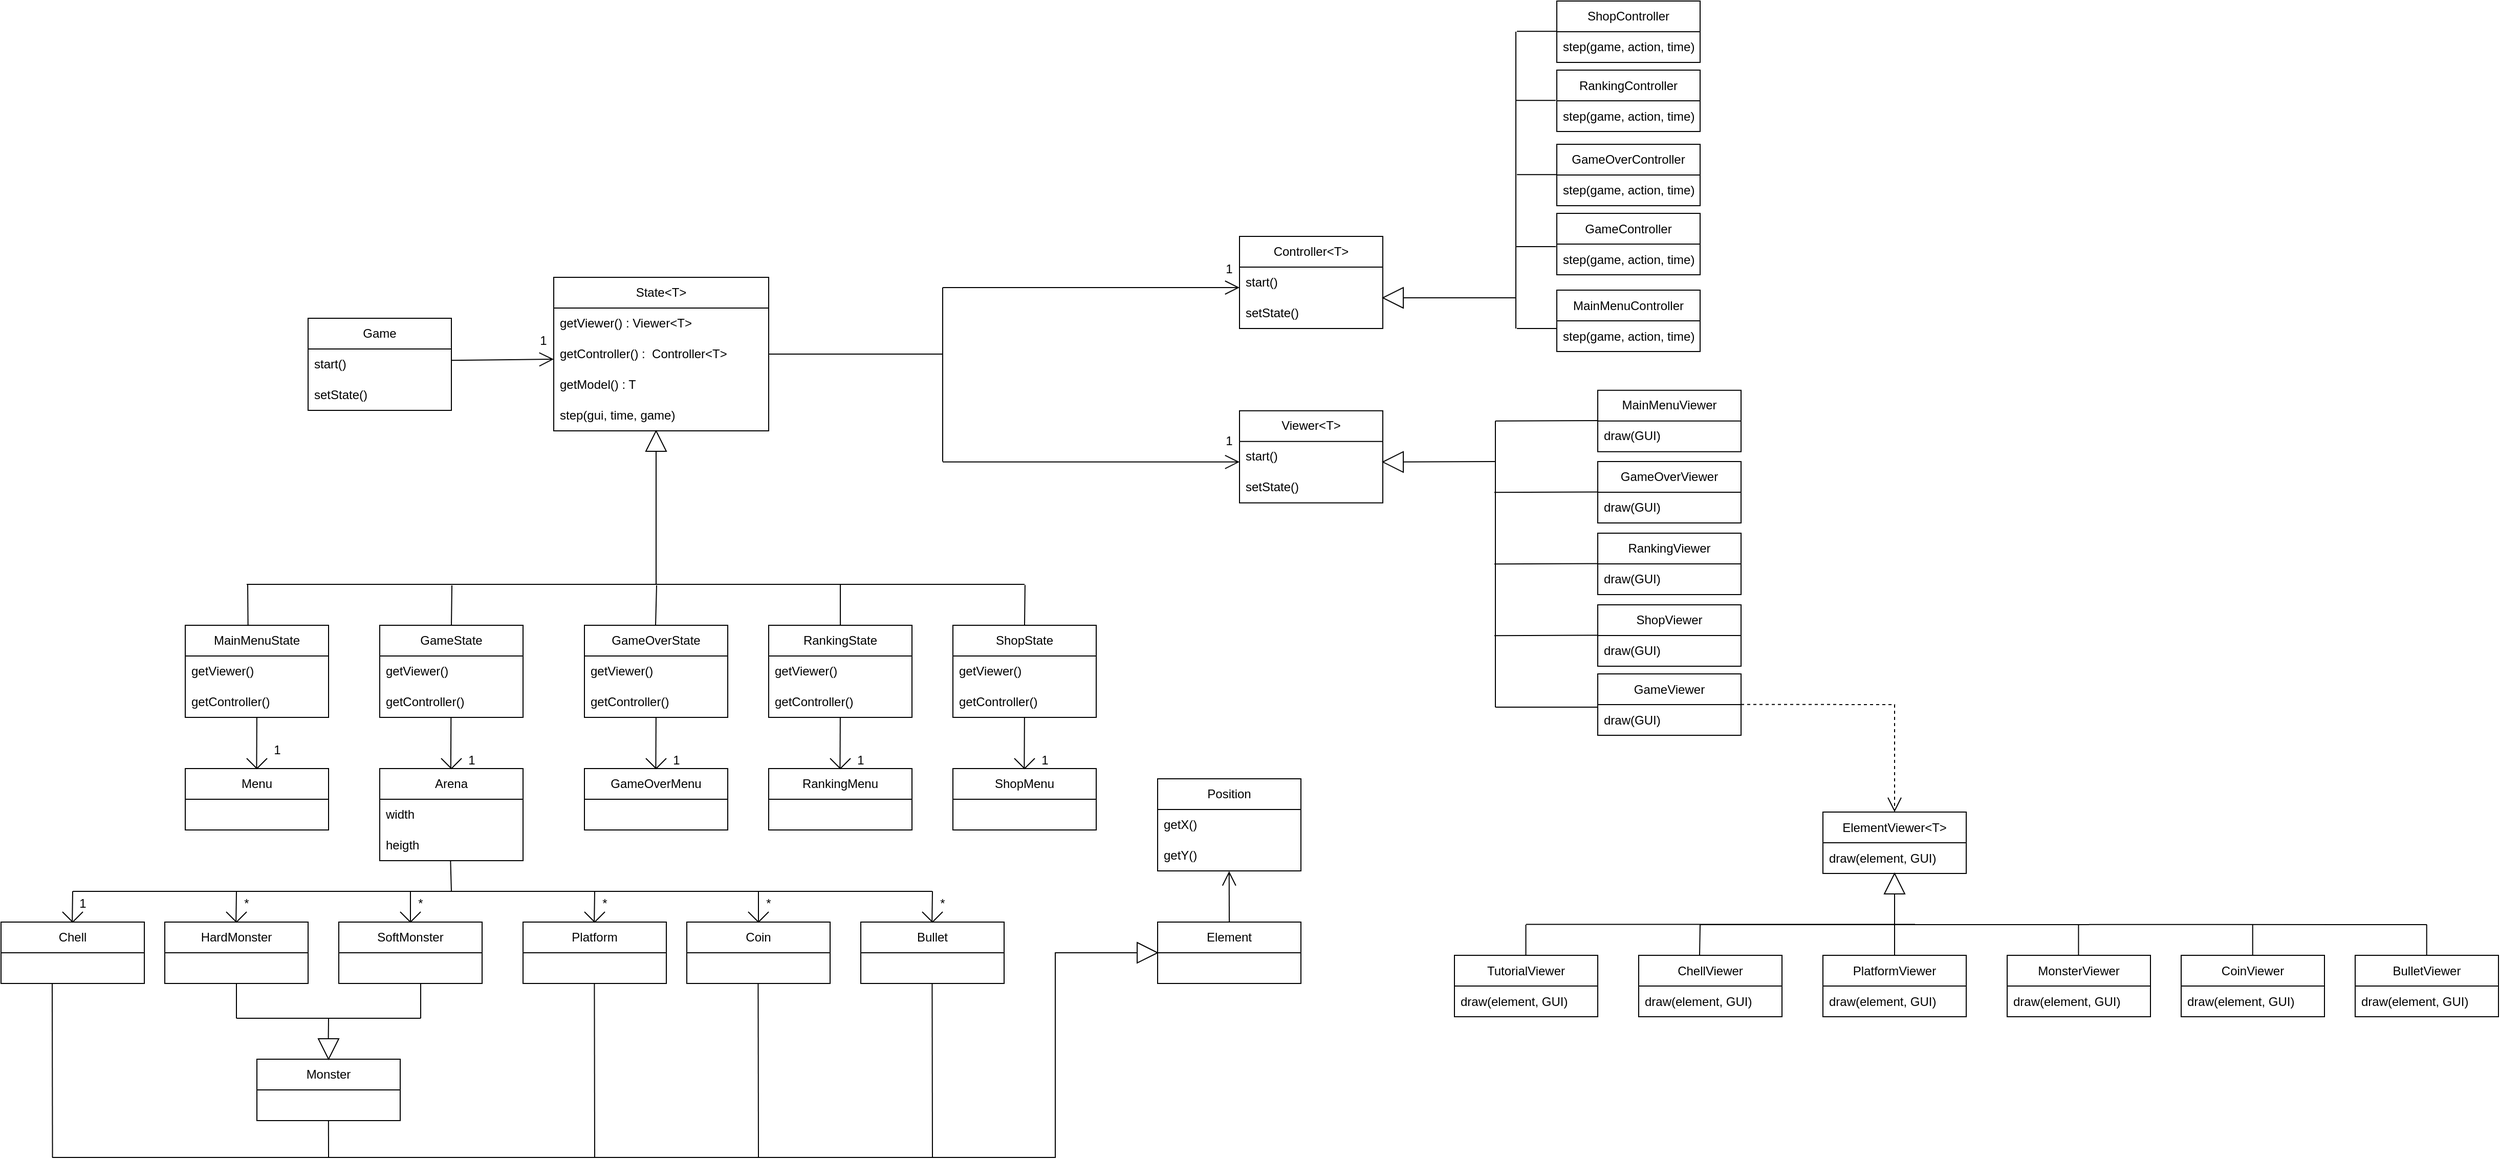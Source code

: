<mxfile version="22.1.3" type="device">
  <diagram name="Página-1" id="FHpE7I8-qNxb8RO2JIbX">
    <mxGraphModel dx="2705" dy="655" grid="1" gridSize="10" guides="1" tooltips="1" connect="1" arrows="1" fold="1" page="1" pageScale="1" pageWidth="827" pageHeight="1169" math="0" shadow="0">
      <root>
        <mxCell id="0" />
        <mxCell id="1" parent="0" />
        <mxCell id="YmxO31w6KtB1TJ78BGga-1" value="State&amp;lt;T&amp;gt;" style="swimlane;fontStyle=0;childLayout=stackLayout;horizontal=1;startSize=30;horizontalStack=0;resizeParent=1;resizeParentMax=0;resizeLast=0;collapsible=1;marginBottom=0;whiteSpace=wrap;html=1;" parent="1" vertex="1">
          <mxGeometry x="-1100" y="940" width="210" height="150" as="geometry" />
        </mxCell>
        <mxCell id="YmxO31w6KtB1TJ78BGga-2" value="getViewer() : Viewer&amp;lt;T&amp;gt;" style="text;strokeColor=none;fillColor=none;align=left;verticalAlign=middle;spacingLeft=4;spacingRight=4;overflow=hidden;points=[[0,0.5],[1,0.5]];portConstraint=eastwest;rotatable=0;whiteSpace=wrap;html=1;" parent="YmxO31w6KtB1TJ78BGga-1" vertex="1">
          <mxGeometry y="30" width="210" height="30" as="geometry" />
        </mxCell>
        <mxCell id="YmxO31w6KtB1TJ78BGga-3" value="getController() : &amp;nbsp;Controller&amp;lt;T&amp;gt;" style="text;strokeColor=none;fillColor=none;align=left;verticalAlign=middle;spacingLeft=4;spacingRight=4;overflow=hidden;points=[[0,0.5],[1,0.5]];portConstraint=eastwest;rotatable=0;whiteSpace=wrap;html=1;" parent="YmxO31w6KtB1TJ78BGga-1" vertex="1">
          <mxGeometry y="60" width="210" height="30" as="geometry" />
        </mxCell>
        <mxCell id="YmxO31w6KtB1TJ78BGga-6" value="getModel() : T" style="text;strokeColor=none;fillColor=none;align=left;verticalAlign=middle;spacingLeft=4;spacingRight=4;overflow=hidden;points=[[0,0.5],[1,0.5]];portConstraint=eastwest;rotatable=0;whiteSpace=wrap;html=1;" parent="YmxO31w6KtB1TJ78BGga-1" vertex="1">
          <mxGeometry y="90" width="210" height="30" as="geometry" />
        </mxCell>
        <mxCell id="YmxO31w6KtB1TJ78BGga-4" value="step(gui, time, game)" style="text;strokeColor=none;fillColor=none;align=left;verticalAlign=middle;spacingLeft=4;spacingRight=4;overflow=hidden;points=[[0,0.5],[1,0.5]];portConstraint=eastwest;rotatable=0;whiteSpace=wrap;html=1;" parent="YmxO31w6KtB1TJ78BGga-1" vertex="1">
          <mxGeometry y="120" width="210" height="30" as="geometry" />
        </mxCell>
        <mxCell id="YmxO31w6KtB1TJ78BGga-7" value="MainMenuState" style="swimlane;fontStyle=0;childLayout=stackLayout;horizontal=1;startSize=30;horizontalStack=0;resizeParent=1;resizeParentMax=0;resizeLast=0;collapsible=1;marginBottom=0;whiteSpace=wrap;html=1;" parent="1" vertex="1">
          <mxGeometry x="-1460" y="1280" width="140" height="90" as="geometry" />
        </mxCell>
        <mxCell id="YmxO31w6KtB1TJ78BGga-9" value="getViewer()" style="text;strokeColor=none;fillColor=none;align=left;verticalAlign=middle;spacingLeft=4;spacingRight=4;overflow=hidden;points=[[0,0.5],[1,0.5]];portConstraint=eastwest;rotatable=0;whiteSpace=wrap;html=1;" parent="YmxO31w6KtB1TJ78BGga-7" vertex="1">
          <mxGeometry y="30" width="140" height="30" as="geometry" />
        </mxCell>
        <mxCell id="YmxO31w6KtB1TJ78BGga-10" value="getController()" style="text;strokeColor=none;fillColor=none;align=left;verticalAlign=middle;spacingLeft=4;spacingRight=4;overflow=hidden;points=[[0,0.5],[1,0.5]];portConstraint=eastwest;rotatable=0;whiteSpace=wrap;html=1;" parent="YmxO31w6KtB1TJ78BGga-7" vertex="1">
          <mxGeometry y="60" width="140" height="30" as="geometry" />
        </mxCell>
        <mxCell id="YmxO31w6KtB1TJ78BGga-11" value="GameState" style="swimlane;fontStyle=0;childLayout=stackLayout;horizontal=1;startSize=30;horizontalStack=0;resizeParent=1;resizeParentMax=0;resizeLast=0;collapsible=1;marginBottom=0;whiteSpace=wrap;html=1;" parent="1" vertex="1">
          <mxGeometry x="-1270" y="1280" width="140" height="90" as="geometry" />
        </mxCell>
        <mxCell id="YmxO31w6KtB1TJ78BGga-13" value="getViewer()" style="text;strokeColor=none;fillColor=none;align=left;verticalAlign=middle;spacingLeft=4;spacingRight=4;overflow=hidden;points=[[0,0.5],[1,0.5]];portConstraint=eastwest;rotatable=0;whiteSpace=wrap;html=1;" parent="YmxO31w6KtB1TJ78BGga-11" vertex="1">
          <mxGeometry y="30" width="140" height="30" as="geometry" />
        </mxCell>
        <mxCell id="YmxO31w6KtB1TJ78BGga-14" value="getController()" style="text;strokeColor=none;fillColor=none;align=left;verticalAlign=middle;spacingLeft=4;spacingRight=4;overflow=hidden;points=[[0,0.5],[1,0.5]];portConstraint=eastwest;rotatable=0;whiteSpace=wrap;html=1;" parent="YmxO31w6KtB1TJ78BGga-11" vertex="1">
          <mxGeometry y="60" width="140" height="30" as="geometry" />
        </mxCell>
        <mxCell id="YmxO31w6KtB1TJ78BGga-15" value="GameOverState" style="swimlane;fontStyle=0;childLayout=stackLayout;horizontal=1;startSize=30;horizontalStack=0;resizeParent=1;resizeParentMax=0;resizeLast=0;collapsible=1;marginBottom=0;whiteSpace=wrap;html=1;" parent="1" vertex="1">
          <mxGeometry x="-1070" y="1280" width="140" height="90" as="geometry" />
        </mxCell>
        <mxCell id="YmxO31w6KtB1TJ78BGga-17" value="getViewer()" style="text;strokeColor=none;fillColor=none;align=left;verticalAlign=middle;spacingLeft=4;spacingRight=4;overflow=hidden;points=[[0,0.5],[1,0.5]];portConstraint=eastwest;rotatable=0;whiteSpace=wrap;html=1;" parent="YmxO31w6KtB1TJ78BGga-15" vertex="1">
          <mxGeometry y="30" width="140" height="30" as="geometry" />
        </mxCell>
        <mxCell id="YmxO31w6KtB1TJ78BGga-18" value="getController()" style="text;strokeColor=none;fillColor=none;align=left;verticalAlign=middle;spacingLeft=4;spacingRight=4;overflow=hidden;points=[[0,0.5],[1,0.5]];portConstraint=eastwest;rotatable=0;whiteSpace=wrap;html=1;" parent="YmxO31w6KtB1TJ78BGga-15" vertex="1">
          <mxGeometry y="60" width="140" height="30" as="geometry" />
        </mxCell>
        <mxCell id="YmxO31w6KtB1TJ78BGga-23" value="RankingState" style="swimlane;fontStyle=0;childLayout=stackLayout;horizontal=1;startSize=30;horizontalStack=0;resizeParent=1;resizeParentMax=0;resizeLast=0;collapsible=1;marginBottom=0;whiteSpace=wrap;html=1;" parent="1" vertex="1">
          <mxGeometry x="-890" y="1280" width="140" height="90" as="geometry" />
        </mxCell>
        <mxCell id="YmxO31w6KtB1TJ78BGga-25" value="getViewer()" style="text;strokeColor=none;fillColor=none;align=left;verticalAlign=middle;spacingLeft=4;spacingRight=4;overflow=hidden;points=[[0,0.5],[1,0.5]];portConstraint=eastwest;rotatable=0;whiteSpace=wrap;html=1;" parent="YmxO31w6KtB1TJ78BGga-23" vertex="1">
          <mxGeometry y="30" width="140" height="30" as="geometry" />
        </mxCell>
        <mxCell id="YmxO31w6KtB1TJ78BGga-26" value="getController()" style="text;strokeColor=none;fillColor=none;align=left;verticalAlign=middle;spacingLeft=4;spacingRight=4;overflow=hidden;points=[[0,0.5],[1,0.5]];portConstraint=eastwest;rotatable=0;whiteSpace=wrap;html=1;" parent="YmxO31w6KtB1TJ78BGga-23" vertex="1">
          <mxGeometry y="60" width="140" height="30" as="geometry" />
        </mxCell>
        <mxCell id="YmxO31w6KtB1TJ78BGga-27" value="ShopState" style="swimlane;fontStyle=0;childLayout=stackLayout;horizontal=1;startSize=30;horizontalStack=0;resizeParent=1;resizeParentMax=0;resizeLast=0;collapsible=1;marginBottom=0;whiteSpace=wrap;html=1;" parent="1" vertex="1">
          <mxGeometry x="-710" y="1280" width="140" height="90" as="geometry" />
        </mxCell>
        <mxCell id="YmxO31w6KtB1TJ78BGga-29" value="getViewer()" style="text;strokeColor=none;fillColor=none;align=left;verticalAlign=middle;spacingLeft=4;spacingRight=4;overflow=hidden;points=[[0,0.5],[1,0.5]];portConstraint=eastwest;rotatable=0;whiteSpace=wrap;html=1;" parent="YmxO31w6KtB1TJ78BGga-27" vertex="1">
          <mxGeometry y="30" width="140" height="30" as="geometry" />
        </mxCell>
        <mxCell id="YmxO31w6KtB1TJ78BGga-30" value="getController()" style="text;strokeColor=none;fillColor=none;align=left;verticalAlign=middle;spacingLeft=4;spacingRight=4;overflow=hidden;points=[[0,0.5],[1,0.5]];portConstraint=eastwest;rotatable=0;whiteSpace=wrap;html=1;" parent="YmxO31w6KtB1TJ78BGga-27" vertex="1">
          <mxGeometry y="60" width="140" height="30" as="geometry" />
        </mxCell>
        <mxCell id="03Hb6t26bnlQ6iROZtEd-3" value="" style="triangle;whiteSpace=wrap;html=1;rotation=-90;" parent="1" vertex="1">
          <mxGeometry x="-1010" y="1090" width="20" height="20" as="geometry" />
        </mxCell>
        <mxCell id="03Hb6t26bnlQ6iROZtEd-4" value="" style="endArrow=none;html=1;rounded=0;entryX=0;entryY=0.5;entryDx=0;entryDy=0;" parent="1" target="03Hb6t26bnlQ6iROZtEd-3" edge="1">
          <mxGeometry width="50" height="50" relative="1" as="geometry">
            <mxPoint x="-1000" y="1240" as="sourcePoint" />
            <mxPoint x="-1000" y="1200" as="targetPoint" />
          </mxGeometry>
        </mxCell>
        <mxCell id="03Hb6t26bnlQ6iROZtEd-5" value="" style="endArrow=none;html=1;rounded=0;" parent="1" edge="1">
          <mxGeometry width="50" height="50" relative="1" as="geometry">
            <mxPoint x="-1400" y="1240" as="sourcePoint" />
            <mxPoint x="-640" y="1240" as="targetPoint" />
          </mxGeometry>
        </mxCell>
        <mxCell id="03Hb6t26bnlQ6iROZtEd-6" value="" style="endArrow=none;html=1;rounded=0;exitX=0.5;exitY=-0.005;exitDx=0;exitDy=0;exitPerimeter=0;" parent="1" source="YmxO31w6KtB1TJ78BGga-27" edge="1">
          <mxGeometry width="50" height="50" relative="1" as="geometry">
            <mxPoint x="-640.45" y="1280.0" as="sourcePoint" />
            <mxPoint x="-639.55" y="1240.63" as="targetPoint" />
          </mxGeometry>
        </mxCell>
        <mxCell id="03Hb6t26bnlQ6iROZtEd-7" value="" style="endArrow=none;html=1;rounded=0;exitX=0.5;exitY=0;exitDx=0;exitDy=0;" parent="1" source="YmxO31w6KtB1TJ78BGga-23" edge="1">
          <mxGeometry width="50" height="50" relative="1" as="geometry">
            <mxPoint x="-830" y="1280" as="sourcePoint" />
            <mxPoint x="-820" y="1240" as="targetPoint" />
            <Array as="points" />
          </mxGeometry>
        </mxCell>
        <mxCell id="03Hb6t26bnlQ6iROZtEd-8" value="" style="endArrow=none;html=1;rounded=0;exitX=0.565;exitY=-0.007;exitDx=0;exitDy=0;exitPerimeter=0;" parent="1" edge="1">
          <mxGeometry width="50" height="50" relative="1" as="geometry">
            <mxPoint x="-1000.5" y="1280" as="sourcePoint" />
            <mxPoint x="-999.5" y="1241" as="targetPoint" />
          </mxGeometry>
        </mxCell>
        <mxCell id="03Hb6t26bnlQ6iROZtEd-9" value="" style="endArrow=none;html=1;rounded=0;" parent="1" edge="1">
          <mxGeometry width="50" height="50" relative="1" as="geometry">
            <mxPoint x="-1200" y="1280" as="sourcePoint" />
            <mxPoint x="-1199.5" y="1241" as="targetPoint" />
          </mxGeometry>
        </mxCell>
        <mxCell id="03Hb6t26bnlQ6iROZtEd-10" value="" style="endArrow=none;html=1;rounded=0;exitX=0.438;exitY=0.007;exitDx=0;exitDy=0;exitPerimeter=0;" parent="1" source="YmxO31w6KtB1TJ78BGga-7" edge="1">
          <mxGeometry width="50" height="50" relative="1" as="geometry">
            <mxPoint x="-1400" y="1270" as="sourcePoint" />
            <mxPoint x="-1399" y="1240" as="targetPoint" />
          </mxGeometry>
        </mxCell>
        <mxCell id="03Hb6t26bnlQ6iROZtEd-11" value="Viewer&amp;lt;T&amp;gt;" style="swimlane;fontStyle=0;childLayout=stackLayout;horizontal=1;startSize=30;horizontalStack=0;resizeParent=1;resizeParentMax=0;resizeLast=0;collapsible=1;marginBottom=0;whiteSpace=wrap;html=1;" parent="1" vertex="1">
          <mxGeometry x="-430" y="1070.39" width="140" height="90" as="geometry" />
        </mxCell>
        <mxCell id="03Hb6t26bnlQ6iROZtEd-12" value="start()" style="text;strokeColor=none;fillColor=none;align=left;verticalAlign=middle;spacingLeft=4;spacingRight=4;overflow=hidden;points=[[0,0.5],[1,0.5]];portConstraint=eastwest;rotatable=0;whiteSpace=wrap;html=1;" parent="03Hb6t26bnlQ6iROZtEd-11" vertex="1">
          <mxGeometry y="30" width="140" height="30" as="geometry" />
        </mxCell>
        <mxCell id="03Hb6t26bnlQ6iROZtEd-13" value="setState()" style="text;strokeColor=none;fillColor=none;align=left;verticalAlign=middle;spacingLeft=4;spacingRight=4;overflow=hidden;points=[[0,0.5],[1,0.5]];portConstraint=eastwest;rotatable=0;whiteSpace=wrap;html=1;" parent="03Hb6t26bnlQ6iROZtEd-11" vertex="1">
          <mxGeometry y="60" width="140" height="30" as="geometry" />
        </mxCell>
        <mxCell id="03Hb6t26bnlQ6iROZtEd-15" value="" style="endArrow=open;endFill=1;endSize=12;html=1;rounded=0;exitX=0.998;exitY=0.372;exitDx=0;exitDy=0;exitPerimeter=0;" parent="1" source="03Hb6t26bnlQ6iROZtEd-23" edge="1">
          <mxGeometry width="160" relative="1" as="geometry">
            <mxPoint x="-1220" y="1020" as="sourcePoint" />
            <mxPoint x="-1100" y="1020" as="targetPoint" />
          </mxGeometry>
        </mxCell>
        <mxCell id="03Hb6t26bnlQ6iROZtEd-19" value="Controller&amp;lt;T&amp;gt;" style="swimlane;fontStyle=0;childLayout=stackLayout;horizontal=1;startSize=30;horizontalStack=0;resizeParent=1;resizeParentMax=0;resizeLast=0;collapsible=1;marginBottom=0;whiteSpace=wrap;html=1;" parent="1" vertex="1">
          <mxGeometry x="-430" y="900" width="140" height="90" as="geometry" />
        </mxCell>
        <mxCell id="03Hb6t26bnlQ6iROZtEd-20" value="start()" style="text;strokeColor=none;fillColor=none;align=left;verticalAlign=middle;spacingLeft=4;spacingRight=4;overflow=hidden;points=[[0,0.5],[1,0.5]];portConstraint=eastwest;rotatable=0;whiteSpace=wrap;html=1;" parent="03Hb6t26bnlQ6iROZtEd-19" vertex="1">
          <mxGeometry y="30" width="140" height="30" as="geometry" />
        </mxCell>
        <mxCell id="03Hb6t26bnlQ6iROZtEd-21" value="setState()" style="text;strokeColor=none;fillColor=none;align=left;verticalAlign=middle;spacingLeft=4;spacingRight=4;overflow=hidden;points=[[0,0.5],[1,0.5]];portConstraint=eastwest;rotatable=0;whiteSpace=wrap;html=1;" parent="03Hb6t26bnlQ6iROZtEd-19" vertex="1">
          <mxGeometry y="60" width="140" height="30" as="geometry" />
        </mxCell>
        <mxCell id="03Hb6t26bnlQ6iROZtEd-22" value="Game" style="swimlane;fontStyle=0;childLayout=stackLayout;horizontal=1;startSize=30;horizontalStack=0;resizeParent=1;resizeParentMax=0;resizeLast=0;collapsible=1;marginBottom=0;whiteSpace=wrap;html=1;" parent="1" vertex="1">
          <mxGeometry x="-1340" y="980" width="140" height="90" as="geometry" />
        </mxCell>
        <mxCell id="03Hb6t26bnlQ6iROZtEd-23" value="start()" style="text;strokeColor=none;fillColor=none;align=left;verticalAlign=middle;spacingLeft=4;spacingRight=4;overflow=hidden;points=[[0,0.5],[1,0.5]];portConstraint=eastwest;rotatable=0;whiteSpace=wrap;html=1;" parent="03Hb6t26bnlQ6iROZtEd-22" vertex="1">
          <mxGeometry y="30" width="140" height="30" as="geometry" />
        </mxCell>
        <mxCell id="03Hb6t26bnlQ6iROZtEd-24" value="setState()" style="text;strokeColor=none;fillColor=none;align=left;verticalAlign=middle;spacingLeft=4;spacingRight=4;overflow=hidden;points=[[0,0.5],[1,0.5]];portConstraint=eastwest;rotatable=0;whiteSpace=wrap;html=1;" parent="03Hb6t26bnlQ6iROZtEd-22" vertex="1">
          <mxGeometry y="60" width="140" height="30" as="geometry" />
        </mxCell>
        <mxCell id="03Hb6t26bnlQ6iROZtEd-25" value="" style="endArrow=open;endFill=1;endSize=12;html=1;rounded=0;" parent="1" edge="1">
          <mxGeometry width="160" relative="1" as="geometry">
            <mxPoint x="-720" y="950" as="sourcePoint" />
            <mxPoint x="-430" y="950" as="targetPoint" />
          </mxGeometry>
        </mxCell>
        <mxCell id="03Hb6t26bnlQ6iROZtEd-26" value="" style="endArrow=open;endFill=1;endSize=12;html=1;rounded=0;" parent="1" edge="1">
          <mxGeometry width="160" relative="1" as="geometry">
            <mxPoint x="-720" y="1120.39" as="sourcePoint" />
            <mxPoint x="-430" y="1120.39" as="targetPoint" />
          </mxGeometry>
        </mxCell>
        <mxCell id="03Hb6t26bnlQ6iROZtEd-27" value="" style="endArrow=none;html=1;rounded=0;entryX=0;entryY=0.5;entryDx=0;entryDy=0;" parent="1" edge="1">
          <mxGeometry width="50" height="50" relative="1" as="geometry">
            <mxPoint x="-720" y="1120" as="sourcePoint" />
            <mxPoint x="-720" y="950" as="targetPoint" />
          </mxGeometry>
        </mxCell>
        <mxCell id="03Hb6t26bnlQ6iROZtEd-28" value="" style="endArrow=none;html=1;rounded=0;exitX=1;exitY=0.5;exitDx=0;exitDy=0;" parent="1" source="YmxO31w6KtB1TJ78BGga-3" edge="1">
          <mxGeometry width="50" height="50" relative="1" as="geometry">
            <mxPoint x="-1390" y="1250" as="sourcePoint" />
            <mxPoint x="-720" y="1015" as="targetPoint" />
          </mxGeometry>
        </mxCell>
        <mxCell id="03Hb6t26bnlQ6iROZtEd-29" value="Arena" style="swimlane;fontStyle=0;childLayout=stackLayout;horizontal=1;startSize=30;horizontalStack=0;resizeParent=1;resizeParentMax=0;resizeLast=0;collapsible=1;marginBottom=0;whiteSpace=wrap;html=1;" parent="1" vertex="1">
          <mxGeometry x="-1270" y="1420" width="140" height="90" as="geometry" />
        </mxCell>
        <mxCell id="03Hb6t26bnlQ6iROZtEd-109" value="width" style="text;strokeColor=none;fillColor=none;align=left;verticalAlign=middle;spacingLeft=4;spacingRight=4;overflow=hidden;points=[[0,0.5],[1,0.5]];portConstraint=eastwest;rotatable=0;whiteSpace=wrap;html=1;" parent="03Hb6t26bnlQ6iROZtEd-29" vertex="1">
          <mxGeometry y="30" width="140" height="30" as="geometry" />
        </mxCell>
        <mxCell id="03Hb6t26bnlQ6iROZtEd-110" value="heigth" style="text;strokeColor=none;fillColor=none;align=left;verticalAlign=middle;spacingLeft=4;spacingRight=4;overflow=hidden;points=[[0,0.5],[1,0.5]];portConstraint=eastwest;rotatable=0;whiteSpace=wrap;html=1;" parent="03Hb6t26bnlQ6iROZtEd-29" vertex="1">
          <mxGeometry y="60" width="140" height="30" as="geometry" />
        </mxCell>
        <mxCell id="03Hb6t26bnlQ6iROZtEd-32" value="MainMenuController" style="swimlane;fontStyle=0;childLayout=stackLayout;horizontal=1;startSize=30;horizontalStack=0;resizeParent=1;resizeParentMax=0;resizeLast=0;collapsible=1;marginBottom=0;whiteSpace=wrap;html=1;" parent="1" vertex="1">
          <mxGeometry x="-120" y="952.5" width="140" height="60" as="geometry" />
        </mxCell>
        <mxCell id="03Hb6t26bnlQ6iROZtEd-53" value="step(game, action, time)" style="text;strokeColor=none;fillColor=none;align=left;verticalAlign=middle;spacingLeft=4;spacingRight=4;overflow=hidden;points=[[0,0.5],[1,0.5]];portConstraint=eastwest;rotatable=0;whiteSpace=wrap;html=1;" parent="03Hb6t26bnlQ6iROZtEd-32" vertex="1">
          <mxGeometry y="30" width="140" height="30" as="geometry" />
        </mxCell>
        <mxCell id="03Hb6t26bnlQ6iROZtEd-35" value="ElementViewer&amp;lt;T&amp;gt;" style="swimlane;fontStyle=0;childLayout=stackLayout;horizontal=1;startSize=30;horizontalStack=0;resizeParent=1;resizeParentMax=0;resizeLast=0;collapsible=1;marginBottom=0;whiteSpace=wrap;html=1;" parent="1" vertex="1">
          <mxGeometry x="140" y="1462.5" width="140" height="60" as="geometry" />
        </mxCell>
        <mxCell id="03Hb6t26bnlQ6iROZtEd-36" value="draw(element, GUI)" style="text;strokeColor=none;fillColor=none;align=left;verticalAlign=middle;spacingLeft=4;spacingRight=4;overflow=hidden;points=[[0,0.5],[1,0.5]];portConstraint=eastwest;rotatable=0;whiteSpace=wrap;html=1;" parent="03Hb6t26bnlQ6iROZtEd-35" vertex="1">
          <mxGeometry y="30" width="140" height="30" as="geometry" />
        </mxCell>
        <mxCell id="03Hb6t26bnlQ6iROZtEd-38" value="MainMenuViewer" style="swimlane;fontStyle=0;childLayout=stackLayout;horizontal=1;startSize=30;horizontalStack=0;resizeParent=1;resizeParentMax=0;resizeLast=0;collapsible=1;marginBottom=0;whiteSpace=wrap;html=1;" parent="1" vertex="1">
          <mxGeometry x="-80" y="1050.39" width="140" height="60" as="geometry" />
        </mxCell>
        <mxCell id="03Hb6t26bnlQ6iROZtEd-54" value="draw(GUI)" style="text;strokeColor=none;fillColor=none;align=left;verticalAlign=middle;spacingLeft=4;spacingRight=4;overflow=hidden;points=[[0,0.5],[1,0.5]];portConstraint=eastwest;rotatable=0;whiteSpace=wrap;html=1;" parent="03Hb6t26bnlQ6iROZtEd-38" vertex="1">
          <mxGeometry y="30" width="140" height="30" as="geometry" />
        </mxCell>
        <mxCell id="03Hb6t26bnlQ6iROZtEd-41" value="GameViewer" style="swimlane;fontStyle=0;childLayout=stackLayout;horizontal=1;startSize=30;horizontalStack=0;resizeParent=1;resizeParentMax=0;resizeLast=0;collapsible=1;marginBottom=0;whiteSpace=wrap;html=1;" parent="1" vertex="1">
          <mxGeometry x="-80" y="1327.5" width="140" height="60" as="geometry" />
        </mxCell>
        <mxCell id="03Hb6t26bnlQ6iROZtEd-42" value="draw(GUI)" style="text;strokeColor=none;fillColor=none;align=left;verticalAlign=middle;spacingLeft=4;spacingRight=4;overflow=hidden;points=[[0,0.5],[1,0.5]];portConstraint=eastwest;rotatable=0;whiteSpace=wrap;html=1;" parent="03Hb6t26bnlQ6iROZtEd-41" vertex="1">
          <mxGeometry y="30" width="140" height="30" as="geometry" />
        </mxCell>
        <mxCell id="03Hb6t26bnlQ6iROZtEd-44" value="GameController" style="swimlane;fontStyle=0;childLayout=stackLayout;horizontal=1;startSize=30;horizontalStack=0;resizeParent=1;resizeParentMax=0;resizeLast=0;collapsible=1;marginBottom=0;whiteSpace=wrap;html=1;" parent="1" vertex="1">
          <mxGeometry x="-120" y="877.5" width="140" height="60" as="geometry" />
        </mxCell>
        <mxCell id="03Hb6t26bnlQ6iROZtEd-45" value="step(game, action, time)" style="text;strokeColor=none;fillColor=none;align=left;verticalAlign=middle;spacingLeft=4;spacingRight=4;overflow=hidden;points=[[0,0.5],[1,0.5]];portConstraint=eastwest;rotatable=0;whiteSpace=wrap;html=1;" parent="03Hb6t26bnlQ6iROZtEd-44" vertex="1">
          <mxGeometry y="30" width="140" height="30" as="geometry" />
        </mxCell>
        <mxCell id="03Hb6t26bnlQ6iROZtEd-47" value="Position" style="swimlane;fontStyle=0;childLayout=stackLayout;horizontal=1;startSize=30;horizontalStack=0;resizeParent=1;resizeParentMax=0;resizeLast=0;collapsible=1;marginBottom=0;whiteSpace=wrap;html=1;" parent="1" vertex="1">
          <mxGeometry x="-510" y="1430.0" width="140" height="90" as="geometry" />
        </mxCell>
        <mxCell id="03Hb6t26bnlQ6iROZtEd-48" value="getX()" style="text;strokeColor=none;fillColor=none;align=left;verticalAlign=middle;spacingLeft=4;spacingRight=4;overflow=hidden;points=[[0,0.5],[1,0.5]];portConstraint=eastwest;rotatable=0;whiteSpace=wrap;html=1;" parent="03Hb6t26bnlQ6iROZtEd-47" vertex="1">
          <mxGeometry y="30" width="140" height="30" as="geometry" />
        </mxCell>
        <mxCell id="03Hb6t26bnlQ6iROZtEd-49" value="getY()" style="text;strokeColor=none;fillColor=none;align=left;verticalAlign=middle;spacingLeft=4;spacingRight=4;overflow=hidden;points=[[0,0.5],[1,0.5]];portConstraint=eastwest;rotatable=0;whiteSpace=wrap;html=1;" parent="03Hb6t26bnlQ6iROZtEd-47" vertex="1">
          <mxGeometry y="60" width="140" height="30" as="geometry" />
        </mxCell>
        <mxCell id="03Hb6t26bnlQ6iROZtEd-50" value="Element" style="swimlane;fontStyle=0;childLayout=stackLayout;horizontal=1;startSize=30;horizontalStack=0;resizeParent=1;resizeParentMax=0;resizeLast=0;collapsible=1;marginBottom=0;whiteSpace=wrap;html=1;" parent="1" vertex="1">
          <mxGeometry x="-510" y="1570" width="140" height="60" as="geometry" />
        </mxCell>
        <mxCell id="03Hb6t26bnlQ6iROZtEd-55" value="MonsterViewer" style="swimlane;fontStyle=0;childLayout=stackLayout;horizontal=1;startSize=30;horizontalStack=0;resizeParent=1;resizeParentMax=0;resizeLast=0;collapsible=1;marginBottom=0;whiteSpace=wrap;html=1;" parent="1" vertex="1">
          <mxGeometry x="320" y="1602.5" width="140" height="60" as="geometry" />
        </mxCell>
        <mxCell id="03Hb6t26bnlQ6iROZtEd-56" value="draw(element, GUI)" style="text;strokeColor=none;fillColor=none;align=left;verticalAlign=middle;spacingLeft=4;spacingRight=4;overflow=hidden;points=[[0,0.5],[1,0.5]];portConstraint=eastwest;rotatable=0;whiteSpace=wrap;html=1;" parent="03Hb6t26bnlQ6iROZtEd-55" vertex="1">
          <mxGeometry y="30" width="140" height="30" as="geometry" />
        </mxCell>
        <mxCell id="03Hb6t26bnlQ6iROZtEd-57" value="PlatformViewer" style="swimlane;fontStyle=0;childLayout=stackLayout;horizontal=1;startSize=30;horizontalStack=0;resizeParent=1;resizeParentMax=0;resizeLast=0;collapsible=1;marginBottom=0;whiteSpace=wrap;html=1;" parent="1" vertex="1">
          <mxGeometry x="140" y="1602.5" width="140" height="60" as="geometry" />
        </mxCell>
        <mxCell id="03Hb6t26bnlQ6iROZtEd-58" value="draw(element, GUI)" style="text;strokeColor=none;fillColor=none;align=left;verticalAlign=middle;spacingLeft=4;spacingRight=4;overflow=hidden;points=[[0,0.5],[1,0.5]];portConstraint=eastwest;rotatable=0;whiteSpace=wrap;html=1;" parent="03Hb6t26bnlQ6iROZtEd-57" vertex="1">
          <mxGeometry y="30" width="140" height="30" as="geometry" />
        </mxCell>
        <mxCell id="03Hb6t26bnlQ6iROZtEd-59" value="ChellViewer" style="swimlane;fontStyle=0;childLayout=stackLayout;horizontal=1;startSize=30;horizontalStack=0;resizeParent=1;resizeParentMax=0;resizeLast=0;collapsible=1;marginBottom=0;whiteSpace=wrap;html=1;" parent="1" vertex="1">
          <mxGeometry x="-40" y="1602.5" width="140" height="60" as="geometry" />
        </mxCell>
        <mxCell id="03Hb6t26bnlQ6iROZtEd-60" value="draw(element, GUI)" style="text;strokeColor=none;fillColor=none;align=left;verticalAlign=middle;spacingLeft=4;spacingRight=4;overflow=hidden;points=[[0,0.5],[1,0.5]];portConstraint=eastwest;rotatable=0;whiteSpace=wrap;html=1;" parent="03Hb6t26bnlQ6iROZtEd-59" vertex="1">
          <mxGeometry y="30" width="140" height="30" as="geometry" />
        </mxCell>
        <mxCell id="03Hb6t26bnlQ6iROZtEd-61" value="" style="triangle;whiteSpace=wrap;html=1;rotation=-90;" parent="1" vertex="1">
          <mxGeometry x="200" y="1522.5" width="20" height="20" as="geometry" />
        </mxCell>
        <mxCell id="03Hb6t26bnlQ6iROZtEd-62" value="" style="endArrow=none;html=1;rounded=0;exitX=0.425;exitY=-0.007;exitDx=0;exitDy=0;exitPerimeter=0;" parent="1" source="03Hb6t26bnlQ6iROZtEd-59" edge="1">
          <mxGeometry width="50" height="50" relative="1" as="geometry">
            <mxPoint x="20" y="1592.5" as="sourcePoint" />
            <mxPoint x="20" y="1572.5" as="targetPoint" />
          </mxGeometry>
        </mxCell>
        <mxCell id="03Hb6t26bnlQ6iROZtEd-63" value="" style="endArrow=none;html=1;rounded=0;" parent="1" edge="1">
          <mxGeometry width="50" height="50" relative="1" as="geometry">
            <mxPoint x="20" y="1572.5" as="sourcePoint" />
            <mxPoint x="400" y="1572.5" as="targetPoint" />
          </mxGeometry>
        </mxCell>
        <mxCell id="03Hb6t26bnlQ6iROZtEd-64" value="" style="endArrow=none;html=1;rounded=0;exitX=0.5;exitY=0;exitDx=0;exitDy=0;entryX=0;entryY=0.5;entryDx=0;entryDy=0;" parent="1" source="03Hb6t26bnlQ6iROZtEd-57" target="03Hb6t26bnlQ6iROZtEd-61" edge="1">
          <mxGeometry width="50" height="50" relative="1" as="geometry">
            <mxPoint x="209.5" y="1602.5" as="sourcePoint" />
            <mxPoint x="210.5" y="1570.5" as="targetPoint" />
          </mxGeometry>
        </mxCell>
        <mxCell id="03Hb6t26bnlQ6iROZtEd-65" value="" style="endArrow=none;html=1;rounded=0;exitX=0.424;exitY=0.033;exitDx=0;exitDy=0;exitPerimeter=0;" parent="1" edge="1">
          <mxGeometry width="50" height="50" relative="1" as="geometry">
            <mxPoint x="389.71" y="1602.5" as="sourcePoint" />
            <mxPoint x="389.71" y="1572.5" as="targetPoint" />
          </mxGeometry>
        </mxCell>
        <mxCell id="03Hb6t26bnlQ6iROZtEd-66" value="CoinViewer" style="swimlane;fontStyle=0;childLayout=stackLayout;horizontal=1;startSize=30;horizontalStack=0;resizeParent=1;resizeParentMax=0;resizeLast=0;collapsible=1;marginBottom=0;whiteSpace=wrap;html=1;" parent="1" vertex="1">
          <mxGeometry x="490" y="1602.5" width="140" height="60" as="geometry" />
        </mxCell>
        <mxCell id="03Hb6t26bnlQ6iROZtEd-67" value="draw(element, GUI)" style="text;strokeColor=none;fillColor=none;align=left;verticalAlign=middle;spacingLeft=4;spacingRight=4;overflow=hidden;points=[[0,0.5],[1,0.5]];portConstraint=eastwest;rotatable=0;whiteSpace=wrap;html=1;" parent="03Hb6t26bnlQ6iROZtEd-66" vertex="1">
          <mxGeometry y="30" width="140" height="30" as="geometry" />
        </mxCell>
        <mxCell id="03Hb6t26bnlQ6iROZtEd-68" value="BulletViewer" style="swimlane;fontStyle=0;childLayout=stackLayout;horizontal=1;startSize=30;horizontalStack=0;resizeParent=1;resizeParentMax=0;resizeLast=0;collapsible=1;marginBottom=0;whiteSpace=wrap;html=1;" parent="1" vertex="1">
          <mxGeometry x="660" y="1602.5" width="140" height="60" as="geometry" />
        </mxCell>
        <mxCell id="03Hb6t26bnlQ6iROZtEd-69" value="draw(element, GUI)" style="text;strokeColor=none;fillColor=none;align=left;verticalAlign=middle;spacingLeft=4;spacingRight=4;overflow=hidden;points=[[0,0.5],[1,0.5]];portConstraint=eastwest;rotatable=0;whiteSpace=wrap;html=1;" parent="03Hb6t26bnlQ6iROZtEd-68" vertex="1">
          <mxGeometry y="30" width="140" height="30" as="geometry" />
        </mxCell>
        <mxCell id="03Hb6t26bnlQ6iROZtEd-70" value="" style="endArrow=none;html=1;rounded=0;endSize=6;startSize=6;" parent="1" edge="1">
          <mxGeometry width="50" height="50" relative="1" as="geometry">
            <mxPoint x="400" y="1572.36" as="sourcePoint" />
            <mxPoint x="730" y="1572.5" as="targetPoint" />
          </mxGeometry>
        </mxCell>
        <mxCell id="03Hb6t26bnlQ6iROZtEd-71" value="" style="endArrow=none;html=1;rounded=0;exitX=0.424;exitY=0.033;exitDx=0;exitDy=0;exitPerimeter=0;" parent="1" edge="1">
          <mxGeometry width="50" height="50" relative="1" as="geometry">
            <mxPoint x="559.86" y="1602.5" as="sourcePoint" />
            <mxPoint x="559.86" y="1572.5" as="targetPoint" />
          </mxGeometry>
        </mxCell>
        <mxCell id="03Hb6t26bnlQ6iROZtEd-72" value="" style="endArrow=none;html=1;rounded=0;exitX=0.424;exitY=0.033;exitDx=0;exitDy=0;exitPerimeter=0;" parent="1" edge="1">
          <mxGeometry width="50" height="50" relative="1" as="geometry">
            <mxPoint x="729.86" y="1602.5" as="sourcePoint" />
            <mxPoint x="729.86" y="1572.5" as="targetPoint" />
          </mxGeometry>
        </mxCell>
        <mxCell id="03Hb6t26bnlQ6iROZtEd-73" value="TutorialViewer" style="swimlane;fontStyle=0;childLayout=stackLayout;horizontal=1;startSize=30;horizontalStack=0;resizeParent=1;resizeParentMax=0;resizeLast=0;collapsible=1;marginBottom=0;whiteSpace=wrap;html=1;" parent="1" vertex="1">
          <mxGeometry x="-220" y="1602.5" width="140" height="60" as="geometry" />
        </mxCell>
        <mxCell id="03Hb6t26bnlQ6iROZtEd-74" value="draw(element, GUI)" style="text;strokeColor=none;fillColor=none;align=left;verticalAlign=middle;spacingLeft=4;spacingRight=4;overflow=hidden;points=[[0,0.5],[1,0.5]];portConstraint=eastwest;rotatable=0;whiteSpace=wrap;html=1;" parent="03Hb6t26bnlQ6iROZtEd-73" vertex="1">
          <mxGeometry y="30" width="140" height="30" as="geometry" />
        </mxCell>
        <mxCell id="03Hb6t26bnlQ6iROZtEd-75" value="" style="endArrow=none;html=1;rounded=0;exitX=0.425;exitY=-0.007;exitDx=0;exitDy=0;exitPerimeter=0;" parent="1" edge="1">
          <mxGeometry width="50" height="50" relative="1" as="geometry">
            <mxPoint x="-150.24" y="1602.5" as="sourcePoint" />
            <mxPoint x="-150.24" y="1572.5" as="targetPoint" />
          </mxGeometry>
        </mxCell>
        <mxCell id="03Hb6t26bnlQ6iROZtEd-76" value="" style="endArrow=none;html=1;rounded=0;" parent="1" edge="1">
          <mxGeometry width="50" height="50" relative="1" as="geometry">
            <mxPoint x="-150" y="1572.26" as="sourcePoint" />
            <mxPoint x="230" y="1572.26" as="targetPoint" />
          </mxGeometry>
        </mxCell>
        <mxCell id="03Hb6t26bnlQ6iROZtEd-78" value="" style="endArrow=open;endSize=12;dashed=1;html=1;rounded=0;entryX=0.5;entryY=0;entryDx=0;entryDy=0;" parent="1" target="03Hb6t26bnlQ6iROZtEd-35" edge="1">
          <mxGeometry width="160" relative="1" as="geometry">
            <mxPoint x="60" y="1357.33" as="sourcePoint" />
            <mxPoint x="160" y="1377.5" as="targetPoint" />
            <Array as="points">
              <mxPoint x="210" y="1357.5" />
            </Array>
          </mxGeometry>
        </mxCell>
        <mxCell id="03Hb6t26bnlQ6iROZtEd-79" value="" style="endArrow=none;html=1;rounded=0;exitX=0;exitY=0.5;exitDx=0;exitDy=0;" parent="1" source="03Hb6t26bnlQ6iROZtEd-88" edge="1">
          <mxGeometry width="50" height="50" relative="1" as="geometry">
            <mxPoint x="-250" y="1120.39" as="sourcePoint" />
            <mxPoint x="-180" y="1120" as="targetPoint" />
          </mxGeometry>
        </mxCell>
        <mxCell id="03Hb6t26bnlQ6iROZtEd-80" value="" style="endArrow=none;html=1;rounded=0;" parent="1" edge="1">
          <mxGeometry width="50" height="50" relative="1" as="geometry">
            <mxPoint x="-180" y="1080.39" as="sourcePoint" />
            <mxPoint x="-180" y="1360" as="targetPoint" />
          </mxGeometry>
        </mxCell>
        <mxCell id="03Hb6t26bnlQ6iROZtEd-81" value="" style="endArrow=none;html=1;rounded=0;exitX=0.004;exitY=-0.013;exitDx=0;exitDy=0;exitPerimeter=0;" parent="1" source="03Hb6t26bnlQ6iROZtEd-54" edge="1">
          <mxGeometry width="50" height="50" relative="1" as="geometry">
            <mxPoint x="-170" y="1080.39" as="sourcePoint" />
            <mxPoint x="-180" y="1080.39" as="targetPoint" />
          </mxGeometry>
        </mxCell>
        <mxCell id="03Hb6t26bnlQ6iROZtEd-82" value="" style="endArrow=none;html=1;rounded=0;exitX=-0.001;exitY=0.085;exitDx=0;exitDy=0;exitPerimeter=0;" parent="1" source="03Hb6t26bnlQ6iROZtEd-42" edge="1">
          <mxGeometry width="50" height="50" relative="1" as="geometry">
            <mxPoint x="-80" y="1357.16" as="sourcePoint" />
            <mxPoint x="-180" y="1360" as="targetPoint" />
          </mxGeometry>
        </mxCell>
        <mxCell id="03Hb6t26bnlQ6iROZtEd-83" value="" style="endArrow=none;html=1;rounded=0;exitX=0;exitY=0.5;exitDx=0;exitDy=0;" parent="1" source="03Hb6t26bnlQ6iROZtEd-87" edge="1">
          <mxGeometry width="50" height="50" relative="1" as="geometry">
            <mxPoint x="-250" y="960" as="sourcePoint" />
            <mxPoint x="-160" y="960" as="targetPoint" />
          </mxGeometry>
        </mxCell>
        <mxCell id="03Hb6t26bnlQ6iROZtEd-84" value="" style="endArrow=none;html=1;rounded=0;" parent="1" edge="1">
          <mxGeometry width="50" height="50" relative="1" as="geometry">
            <mxPoint x="-160" y="990" as="sourcePoint" />
            <mxPoint x="-160" y="700" as="targetPoint" />
          </mxGeometry>
        </mxCell>
        <mxCell id="03Hb6t26bnlQ6iROZtEd-85" value="" style="endArrow=none;html=1;rounded=0;exitX=-0.006;exitY=0.085;exitDx=0;exitDy=0;exitPerimeter=0;" parent="1" source="03Hb6t26bnlQ6iROZtEd-45" edge="1">
          <mxGeometry width="50" height="50" relative="1" as="geometry">
            <mxPoint x="-140" y="910" as="sourcePoint" />
            <mxPoint x="-160" y="910" as="targetPoint" />
          </mxGeometry>
        </mxCell>
        <mxCell id="03Hb6t26bnlQ6iROZtEd-86" value="" style="endArrow=none;html=1;rounded=0;exitX=-0.006;exitY=0.085;exitDx=0;exitDy=0;exitPerimeter=0;" parent="1" edge="1">
          <mxGeometry width="50" height="50" relative="1" as="geometry">
            <mxPoint x="-120" y="990" as="sourcePoint" />
            <mxPoint x="-159" y="990" as="targetPoint" />
          </mxGeometry>
        </mxCell>
        <mxCell id="03Hb6t26bnlQ6iROZtEd-87" value="" style="triangle;whiteSpace=wrap;html=1;rotation=-180;" parent="1" vertex="1">
          <mxGeometry x="-290" y="950" width="20" height="20" as="geometry" />
        </mxCell>
        <mxCell id="03Hb6t26bnlQ6iROZtEd-88" value="" style="triangle;whiteSpace=wrap;html=1;rotation=-180;" parent="1" vertex="1">
          <mxGeometry x="-290" y="1110.39" width="20" height="20" as="geometry" />
        </mxCell>
        <mxCell id="03Hb6t26bnlQ6iROZtEd-91" value="Menu" style="swimlane;fontStyle=0;childLayout=stackLayout;horizontal=1;startSize=30;horizontalStack=0;resizeParent=1;resizeParentMax=0;resizeLast=0;collapsible=1;marginBottom=0;whiteSpace=wrap;html=1;" parent="1" vertex="1">
          <mxGeometry x="-1460" y="1420" width="140" height="60" as="geometry" />
        </mxCell>
        <mxCell id="03Hb6t26bnlQ6iROZtEd-94" value="GameOverMenu" style="swimlane;fontStyle=0;childLayout=stackLayout;horizontal=1;startSize=30;horizontalStack=0;resizeParent=1;resizeParentMax=0;resizeLast=0;collapsible=1;marginBottom=0;whiteSpace=wrap;html=1;" parent="1" vertex="1">
          <mxGeometry x="-1070" y="1420" width="140" height="60" as="geometry" />
        </mxCell>
        <mxCell id="03Hb6t26bnlQ6iROZtEd-97" value="RankingMenu" style="swimlane;fontStyle=0;childLayout=stackLayout;horizontal=1;startSize=30;horizontalStack=0;resizeParent=1;resizeParentMax=0;resizeLast=0;collapsible=1;marginBottom=0;whiteSpace=wrap;html=1;" parent="1" vertex="1">
          <mxGeometry x="-890" y="1420" width="140" height="60" as="geometry" />
        </mxCell>
        <mxCell id="03Hb6t26bnlQ6iROZtEd-100" value="ShopMenu" style="swimlane;fontStyle=0;childLayout=stackLayout;horizontal=1;startSize=30;horizontalStack=0;resizeParent=1;resizeParentMax=0;resizeLast=0;collapsible=1;marginBottom=0;whiteSpace=wrap;html=1;" parent="1" vertex="1">
          <mxGeometry x="-710" y="1420" width="140" height="60" as="geometry" />
        </mxCell>
        <mxCell id="03Hb6t26bnlQ6iROZtEd-103" value="" style="endArrow=none;html=1;rounded=0;exitX=0.427;exitY=-0.004;exitDx=0;exitDy=0;exitPerimeter=0;" parent="1" edge="1">
          <mxGeometry width="50" height="50" relative="1" as="geometry">
            <mxPoint x="-1390.29" y="1419.64" as="sourcePoint" />
            <mxPoint x="-1390.07" y="1370" as="targetPoint" />
          </mxGeometry>
        </mxCell>
        <mxCell id="03Hb6t26bnlQ6iROZtEd-104" value="" style="endArrow=none;html=1;rounded=0;exitX=0.427;exitY=-0.004;exitDx=0;exitDy=0;exitPerimeter=0;" parent="1" edge="1">
          <mxGeometry width="50" height="50" relative="1" as="geometry">
            <mxPoint x="-1200.57" y="1419.64" as="sourcePoint" />
            <mxPoint x="-1200.35" y="1370" as="targetPoint" />
          </mxGeometry>
        </mxCell>
        <mxCell id="03Hb6t26bnlQ6iROZtEd-105" value="" style="endArrow=none;html=1;rounded=0;exitX=0.427;exitY=-0.004;exitDx=0;exitDy=0;exitPerimeter=0;" parent="1" edge="1">
          <mxGeometry width="50" height="50" relative="1" as="geometry">
            <mxPoint x="-1000.29" y="1420.0" as="sourcePoint" />
            <mxPoint x="-1000.07" y="1370.36" as="targetPoint" />
          </mxGeometry>
        </mxCell>
        <mxCell id="03Hb6t26bnlQ6iROZtEd-106" value="" style="endArrow=none;html=1;rounded=0;exitX=0.427;exitY=-0.004;exitDx=0;exitDy=0;exitPerimeter=0;" parent="1" edge="1">
          <mxGeometry width="50" height="50" relative="1" as="geometry">
            <mxPoint x="-820.29" y="1420.0" as="sourcePoint" />
            <mxPoint x="-820.07" y="1370.36" as="targetPoint" />
          </mxGeometry>
        </mxCell>
        <mxCell id="03Hb6t26bnlQ6iROZtEd-107" value="" style="endArrow=none;html=1;rounded=0;exitX=0.427;exitY=-0.004;exitDx=0;exitDy=0;exitPerimeter=0;" parent="1" edge="1">
          <mxGeometry width="50" height="50" relative="1" as="geometry">
            <mxPoint x="-640.29" y="1419.64" as="sourcePoint" />
            <mxPoint x="-640.07" y="1370" as="targetPoint" />
          </mxGeometry>
        </mxCell>
        <mxCell id="03Hb6t26bnlQ6iROZtEd-111" value="Monster" style="swimlane;fontStyle=0;childLayout=stackLayout;horizontal=1;startSize=30;horizontalStack=0;resizeParent=1;resizeParentMax=0;resizeLast=0;collapsible=1;marginBottom=0;whiteSpace=wrap;html=1;" parent="1" vertex="1">
          <mxGeometry x="-1390" y="1704" width="140" height="60" as="geometry" />
        </mxCell>
        <mxCell id="03Hb6t26bnlQ6iROZtEd-112" value="HardMonster" style="swimlane;fontStyle=0;childLayout=stackLayout;horizontal=1;startSize=30;horizontalStack=0;resizeParent=1;resizeParentMax=0;resizeLast=0;collapsible=1;marginBottom=0;whiteSpace=wrap;html=1;" parent="1" vertex="1">
          <mxGeometry x="-1480" y="1570" width="140" height="60" as="geometry" />
        </mxCell>
        <mxCell id="03Hb6t26bnlQ6iROZtEd-197" value="" style="endArrow=none;html=1;rounded=0;" parent="03Hb6t26bnlQ6iROZtEd-112" edge="1">
          <mxGeometry width="50" height="50" relative="1" as="geometry">
            <mxPoint x="60" y="-10" as="sourcePoint" />
            <mxPoint x="80" y="-10" as="targetPoint" />
            <Array as="points">
              <mxPoint x="70" />
            </Array>
          </mxGeometry>
        </mxCell>
        <mxCell id="03Hb6t26bnlQ6iROZtEd-113" value="SoftMonster" style="swimlane;fontStyle=0;childLayout=stackLayout;horizontal=1;startSize=30;horizontalStack=0;resizeParent=1;resizeParentMax=0;resizeLast=0;collapsible=1;marginBottom=0;whiteSpace=wrap;html=1;" parent="1" vertex="1">
          <mxGeometry x="-1310" y="1570" width="140" height="60" as="geometry" />
        </mxCell>
        <mxCell id="03Hb6t26bnlQ6iROZtEd-198" value="" style="endArrow=none;html=1;rounded=0;" parent="03Hb6t26bnlQ6iROZtEd-113" edge="1">
          <mxGeometry width="50" height="50" relative="1" as="geometry">
            <mxPoint x="60" y="-10" as="sourcePoint" />
            <mxPoint x="80" y="-10" as="targetPoint" />
            <Array as="points">
              <mxPoint x="70" />
            </Array>
          </mxGeometry>
        </mxCell>
        <mxCell id="03Hb6t26bnlQ6iROZtEd-114" value="" style="triangle;whiteSpace=wrap;html=1;rotation=90;" parent="1" vertex="1">
          <mxGeometry x="-1330" y="1684" width="20" height="20" as="geometry" />
        </mxCell>
        <mxCell id="03Hb6t26bnlQ6iROZtEd-115" value="" style="endArrow=none;html=1;rounded=0;" parent="1" edge="1">
          <mxGeometry width="50" height="50" relative="1" as="geometry">
            <mxPoint x="-1410" y="1664" as="sourcePoint" />
            <mxPoint x="-1230" y="1664" as="targetPoint" />
          </mxGeometry>
        </mxCell>
        <mxCell id="03Hb6t26bnlQ6iROZtEd-116" value="" style="endArrow=none;html=1;rounded=0;" parent="1" edge="1">
          <mxGeometry width="50" height="50" relative="1" as="geometry">
            <mxPoint x="-1230" y="1630" as="sourcePoint" />
            <mxPoint x="-1230" y="1664" as="targetPoint" />
          </mxGeometry>
        </mxCell>
        <mxCell id="03Hb6t26bnlQ6iROZtEd-117" value="" style="endArrow=none;html=1;rounded=0;" parent="1" edge="1">
          <mxGeometry width="50" height="50" relative="1" as="geometry">
            <mxPoint x="-1410" y="1630" as="sourcePoint" />
            <mxPoint x="-1410" y="1664" as="targetPoint" />
          </mxGeometry>
        </mxCell>
        <mxCell id="03Hb6t26bnlQ6iROZtEd-118" value="" style="endArrow=none;html=1;rounded=0;endSize=22;" parent="1" edge="1">
          <mxGeometry width="50" height="50" relative="1" as="geometry">
            <mxPoint x="-1200.83" y="1510" as="sourcePoint" />
            <mxPoint x="-1200" y="1540" as="targetPoint" />
          </mxGeometry>
        </mxCell>
        <mxCell id="03Hb6t26bnlQ6iROZtEd-119" value="Platform" style="swimlane;fontStyle=0;childLayout=stackLayout;horizontal=1;startSize=30;horizontalStack=0;resizeParent=1;resizeParentMax=0;resizeLast=0;collapsible=1;marginBottom=0;whiteSpace=wrap;html=1;" parent="1" vertex="1">
          <mxGeometry x="-1130" y="1570" width="140" height="60" as="geometry" />
        </mxCell>
        <mxCell id="03Hb6t26bnlQ6iROZtEd-199" value="" style="endArrow=none;html=1;rounded=0;" parent="03Hb6t26bnlQ6iROZtEd-119" edge="1">
          <mxGeometry width="50" height="50" relative="1" as="geometry">
            <mxPoint x="60" y="-10" as="sourcePoint" />
            <mxPoint x="80" y="-10" as="targetPoint" />
            <Array as="points">
              <mxPoint x="70" />
            </Array>
          </mxGeometry>
        </mxCell>
        <mxCell id="03Hb6t26bnlQ6iROZtEd-120" value="Coin" style="swimlane;fontStyle=0;childLayout=stackLayout;horizontal=1;startSize=30;horizontalStack=0;resizeParent=1;resizeParentMax=0;resizeLast=0;collapsible=1;marginBottom=0;whiteSpace=wrap;html=1;" parent="1" vertex="1">
          <mxGeometry x="-970" y="1570" width="140" height="60" as="geometry" />
        </mxCell>
        <mxCell id="03Hb6t26bnlQ6iROZtEd-200" value="" style="endArrow=none;html=1;rounded=0;" parent="03Hb6t26bnlQ6iROZtEd-120" edge="1">
          <mxGeometry width="50" height="50" relative="1" as="geometry">
            <mxPoint x="60" y="-10" as="sourcePoint" />
            <mxPoint x="80" y="-10" as="targetPoint" />
            <Array as="points">
              <mxPoint x="70" />
            </Array>
          </mxGeometry>
        </mxCell>
        <mxCell id="03Hb6t26bnlQ6iROZtEd-121" value="Bullet" style="swimlane;fontStyle=0;childLayout=stackLayout;horizontal=1;startSize=30;horizontalStack=0;resizeParent=1;resizeParentMax=0;resizeLast=0;collapsible=1;marginBottom=0;whiteSpace=wrap;html=1;" parent="1" vertex="1">
          <mxGeometry x="-800" y="1570" width="140" height="60" as="geometry" />
        </mxCell>
        <mxCell id="03Hb6t26bnlQ6iROZtEd-201" value="" style="endArrow=none;html=1;rounded=0;" parent="03Hb6t26bnlQ6iROZtEd-121" edge="1">
          <mxGeometry width="50" height="50" relative="1" as="geometry">
            <mxPoint x="60" y="-10" as="sourcePoint" />
            <mxPoint x="80" y="-10" as="targetPoint" />
            <Array as="points">
              <mxPoint x="70" />
            </Array>
          </mxGeometry>
        </mxCell>
        <mxCell id="03Hb6t26bnlQ6iROZtEd-122" value="Chell" style="swimlane;fontStyle=0;childLayout=stackLayout;horizontal=1;startSize=30;horizontalStack=0;resizeParent=1;resizeParentMax=0;resizeLast=0;collapsible=1;marginBottom=0;whiteSpace=wrap;html=1;" parent="1" vertex="1">
          <mxGeometry x="-1640" y="1570" width="140" height="60" as="geometry" />
        </mxCell>
        <mxCell id="03Hb6t26bnlQ6iROZtEd-123" value="" style="endArrow=none;html=1;rounded=0;" parent="1" edge="1">
          <mxGeometry width="50" height="50" relative="1" as="geometry">
            <mxPoint x="-1320" y="1664" as="sourcePoint" />
            <mxPoint x="-1320.2" y="1684" as="targetPoint" />
          </mxGeometry>
        </mxCell>
        <mxCell id="03Hb6t26bnlQ6iROZtEd-124" value="" style="endArrow=none;html=1;rounded=0;" parent="1" edge="1">
          <mxGeometry width="50" height="50" relative="1" as="geometry">
            <mxPoint x="-730" y="1540" as="sourcePoint" />
            <mxPoint x="-1570" y="1540" as="targetPoint" />
          </mxGeometry>
        </mxCell>
        <mxCell id="03Hb6t26bnlQ6iROZtEd-125" value="" style="endArrow=none;html=1;rounded=0;" parent="1" edge="1">
          <mxGeometry width="50" height="50" relative="1" as="geometry">
            <mxPoint x="-1570" y="1540" as="sourcePoint" />
            <mxPoint x="-1570.42" y="1570" as="targetPoint" />
          </mxGeometry>
        </mxCell>
        <mxCell id="03Hb6t26bnlQ6iROZtEd-126" value="" style="endArrow=none;html=1;rounded=0;" parent="1" edge="1">
          <mxGeometry width="50" height="50" relative="1" as="geometry">
            <mxPoint x="-1410" y="1540" as="sourcePoint" />
            <mxPoint x="-1410.42" y="1570" as="targetPoint" />
          </mxGeometry>
        </mxCell>
        <mxCell id="03Hb6t26bnlQ6iROZtEd-127" value="" style="endArrow=none;html=1;rounded=0;" parent="1" edge="1">
          <mxGeometry width="50" height="50" relative="1" as="geometry">
            <mxPoint x="-1240" y="1540" as="sourcePoint" />
            <mxPoint x="-1240" y="1570" as="targetPoint" />
          </mxGeometry>
        </mxCell>
        <mxCell id="03Hb6t26bnlQ6iROZtEd-128" value="" style="endArrow=none;html=1;rounded=0;" parent="1" edge="1">
          <mxGeometry width="50" height="50" relative="1" as="geometry">
            <mxPoint x="-1060" y="1540" as="sourcePoint" />
            <mxPoint x="-1060.42" y="1570" as="targetPoint" />
          </mxGeometry>
        </mxCell>
        <mxCell id="03Hb6t26bnlQ6iROZtEd-129" value="" style="endArrow=none;html=1;rounded=0;" parent="1" edge="1">
          <mxGeometry width="50" height="50" relative="1" as="geometry">
            <mxPoint x="-900" y="1540" as="sourcePoint" />
            <mxPoint x="-900.0" y="1570" as="targetPoint" />
          </mxGeometry>
        </mxCell>
        <mxCell id="03Hb6t26bnlQ6iROZtEd-130" value="" style="endArrow=none;html=1;rounded=0;" parent="1" edge="1">
          <mxGeometry width="50" height="50" relative="1" as="geometry">
            <mxPoint x="-730" y="1540" as="sourcePoint" />
            <mxPoint x="-730.42" y="1570" as="targetPoint" />
          </mxGeometry>
        </mxCell>
        <mxCell id="03Hb6t26bnlQ6iROZtEd-131" value="" style="triangle;whiteSpace=wrap;html=1;rotation=0;" parent="1" vertex="1">
          <mxGeometry x="-530" y="1590" width="20" height="20" as="geometry" />
        </mxCell>
        <mxCell id="03Hb6t26bnlQ6iROZtEd-132" value="" style="endArrow=none;html=1;rounded=0;exitX=0;exitY=0.5;exitDx=0;exitDy=0;" parent="1" source="03Hb6t26bnlQ6iROZtEd-131" edge="1">
          <mxGeometry width="50" height="50" relative="1" as="geometry">
            <mxPoint x="-520" y="1600" as="sourcePoint" />
            <mxPoint x="-1590" y="1800" as="targetPoint" />
            <Array as="points">
              <mxPoint x="-610" y="1600" />
              <mxPoint x="-610" y="1800" />
            </Array>
          </mxGeometry>
        </mxCell>
        <mxCell id="03Hb6t26bnlQ6iROZtEd-133" value="" style="endArrow=none;html=1;rounded=0;" parent="1" edge="1">
          <mxGeometry width="50" height="50" relative="1" as="geometry">
            <mxPoint x="-900.29" y="1630" as="sourcePoint" />
            <mxPoint x="-900" y="1800" as="targetPoint" />
            <Array as="points" />
          </mxGeometry>
        </mxCell>
        <mxCell id="03Hb6t26bnlQ6iROZtEd-134" value="" style="endArrow=none;html=1;rounded=0;" parent="1" edge="1">
          <mxGeometry width="50" height="50" relative="1" as="geometry">
            <mxPoint x="-730.29" y="1630" as="sourcePoint" />
            <mxPoint x="-730" y="1800" as="targetPoint" />
            <Array as="points" />
          </mxGeometry>
        </mxCell>
        <mxCell id="03Hb6t26bnlQ6iROZtEd-135" value="" style="endArrow=none;html=1;rounded=0;" parent="1" edge="1">
          <mxGeometry width="50" height="50" relative="1" as="geometry">
            <mxPoint x="-1060.29" y="1630" as="sourcePoint" />
            <mxPoint x="-1060" y="1800" as="targetPoint" />
            <Array as="points" />
          </mxGeometry>
        </mxCell>
        <mxCell id="03Hb6t26bnlQ6iROZtEd-136" value="" style="endArrow=none;html=1;rounded=0;" parent="1" edge="1">
          <mxGeometry width="50" height="50" relative="1" as="geometry">
            <mxPoint x="-1590" y="1630" as="sourcePoint" />
            <mxPoint x="-1589.71" y="1800" as="targetPoint" />
            <Array as="points" />
          </mxGeometry>
        </mxCell>
        <mxCell id="03Hb6t26bnlQ6iROZtEd-137" value="" style="endArrow=none;html=1;rounded=0;" parent="1" edge="1">
          <mxGeometry width="50" height="50" relative="1" as="geometry">
            <mxPoint x="-1320.08" y="1764" as="sourcePoint" />
            <mxPoint x="-1320" y="1800" as="targetPoint" />
          </mxGeometry>
        </mxCell>
        <mxCell id="03Hb6t26bnlQ6iROZtEd-138" value="" style="endArrow=open;endFill=1;endSize=12;html=1;rounded=0;exitX=0.5;exitY=0;exitDx=0;exitDy=0;entryX=0.499;entryY=1.008;entryDx=0;entryDy=0;entryPerimeter=0;" parent="1" source="03Hb6t26bnlQ6iROZtEd-50" target="03Hb6t26bnlQ6iROZtEd-49" edge="1">
          <mxGeometry width="160" relative="1" as="geometry">
            <mxPoint x="-440" y="1551" as="sourcePoint" />
            <mxPoint x="-340" y="1550" as="targetPoint" />
          </mxGeometry>
        </mxCell>
        <mxCell id="03Hb6t26bnlQ6iROZtEd-140" value="*" style="text;html=1;strokeColor=none;fillColor=none;align=center;verticalAlign=middle;whiteSpace=wrap;rounded=0;" parent="1" vertex="1">
          <mxGeometry x="-1400" y="1550.0" height="4.61" as="geometry" />
        </mxCell>
        <mxCell id="03Hb6t26bnlQ6iROZtEd-141" value="*" style="text;html=1;strokeColor=none;fillColor=none;align=center;verticalAlign=middle;whiteSpace=wrap;rounded=0;" parent="1" vertex="1">
          <mxGeometry x="-1230" y="1550.0" height="4.61" as="geometry" />
        </mxCell>
        <mxCell id="03Hb6t26bnlQ6iROZtEd-144" value="*" style="text;html=1;strokeColor=none;fillColor=none;align=center;verticalAlign=middle;whiteSpace=wrap;rounded=0;" parent="1" vertex="1">
          <mxGeometry x="-1050" y="1550.0" height="4.61" as="geometry" />
        </mxCell>
        <mxCell id="03Hb6t26bnlQ6iROZtEd-145" value="*" style="text;html=1;strokeColor=none;fillColor=none;align=center;verticalAlign=middle;whiteSpace=wrap;rounded=0;" parent="1" vertex="1">
          <mxGeometry x="-890" y="1550.0" height="4.61" as="geometry" />
        </mxCell>
        <mxCell id="03Hb6t26bnlQ6iROZtEd-146" value="*" style="text;html=1;strokeColor=none;fillColor=none;align=center;verticalAlign=middle;whiteSpace=wrap;rounded=0;" parent="1" vertex="1">
          <mxGeometry x="-720" y="1550.0" height="4.61" as="geometry" />
        </mxCell>
        <mxCell id="03Hb6t26bnlQ6iROZtEd-147" value="1" style="text;html=1;strokeColor=none;fillColor=none;align=center;verticalAlign=middle;whiteSpace=wrap;rounded=0;" parent="1" vertex="1">
          <mxGeometry x="-1560" y="1550.0" height="4.61" as="geometry" />
        </mxCell>
        <mxCell id="03Hb6t26bnlQ6iROZtEd-148" value="1" style="text;html=1;strokeColor=none;fillColor=none;align=center;verticalAlign=middle;whiteSpace=wrap;rounded=0;" parent="1" vertex="1">
          <mxGeometry x="-1110" y="1000.0" height="4.61" as="geometry" />
        </mxCell>
        <mxCell id="03Hb6t26bnlQ6iROZtEd-153" value="ShopViewer" style="swimlane;fontStyle=0;childLayout=stackLayout;horizontal=1;startSize=30;horizontalStack=0;resizeParent=1;resizeParentMax=0;resizeLast=0;collapsible=1;marginBottom=0;whiteSpace=wrap;html=1;" parent="1" vertex="1">
          <mxGeometry x="-80" y="1260" width="140" height="60" as="geometry" />
        </mxCell>
        <mxCell id="03Hb6t26bnlQ6iROZtEd-154" value="draw(GUI)" style="text;strokeColor=none;fillColor=none;align=left;verticalAlign=middle;spacingLeft=4;spacingRight=4;overflow=hidden;points=[[0,0.5],[1,0.5]];portConstraint=eastwest;rotatable=0;whiteSpace=wrap;html=1;" parent="03Hb6t26bnlQ6iROZtEd-153" vertex="1">
          <mxGeometry y="30" width="140" height="30" as="geometry" />
        </mxCell>
        <mxCell id="03Hb6t26bnlQ6iROZtEd-155" value="RankingViewer" style="swimlane;fontStyle=0;childLayout=stackLayout;horizontal=1;startSize=30;horizontalStack=0;resizeParent=1;resizeParentMax=0;resizeLast=0;collapsible=1;marginBottom=0;whiteSpace=wrap;html=1;" parent="1" vertex="1">
          <mxGeometry x="-80" y="1190" width="140" height="60" as="geometry" />
        </mxCell>
        <mxCell id="03Hb6t26bnlQ6iROZtEd-156" value="draw(GUI)" style="text;strokeColor=none;fillColor=none;align=left;verticalAlign=middle;spacingLeft=4;spacingRight=4;overflow=hidden;points=[[0,0.5],[1,0.5]];portConstraint=eastwest;rotatable=0;whiteSpace=wrap;html=1;" parent="03Hb6t26bnlQ6iROZtEd-155" vertex="1">
          <mxGeometry y="30" width="140" height="30" as="geometry" />
        </mxCell>
        <mxCell id="03Hb6t26bnlQ6iROZtEd-169" value="GameOverViewer" style="swimlane;fontStyle=0;childLayout=stackLayout;horizontal=1;startSize=30;horizontalStack=0;resizeParent=1;resizeParentMax=0;resizeLast=0;collapsible=1;marginBottom=0;whiteSpace=wrap;html=1;" parent="1" vertex="1">
          <mxGeometry x="-80" y="1120" width="140" height="60" as="geometry" />
        </mxCell>
        <mxCell id="03Hb6t26bnlQ6iROZtEd-170" value="draw(GUI)" style="text;strokeColor=none;fillColor=none;align=left;verticalAlign=middle;spacingLeft=4;spacingRight=4;overflow=hidden;points=[[0,0.5],[1,0.5]];portConstraint=eastwest;rotatable=0;whiteSpace=wrap;html=1;" parent="03Hb6t26bnlQ6iROZtEd-169" vertex="1">
          <mxGeometry y="30" width="140" height="30" as="geometry" />
        </mxCell>
        <mxCell id="03Hb6t26bnlQ6iROZtEd-173" value="ShopController" style="swimlane;fontStyle=0;childLayout=stackLayout;horizontal=1;startSize=30;horizontalStack=0;resizeParent=1;resizeParentMax=0;resizeLast=0;collapsible=1;marginBottom=0;whiteSpace=wrap;html=1;" parent="1" vertex="1">
          <mxGeometry x="-120" y="670" width="140" height="60" as="geometry" />
        </mxCell>
        <mxCell id="03Hb6t26bnlQ6iROZtEd-174" value="step(game, action, time)" style="text;strokeColor=none;fillColor=none;align=left;verticalAlign=middle;spacingLeft=4;spacingRight=4;overflow=hidden;points=[[0,0.5],[1,0.5]];portConstraint=eastwest;rotatable=0;whiteSpace=wrap;html=1;" parent="03Hb6t26bnlQ6iROZtEd-173" vertex="1">
          <mxGeometry y="30" width="140" height="30" as="geometry" />
        </mxCell>
        <mxCell id="03Hb6t26bnlQ6iROZtEd-175" value="RankingController" style="swimlane;fontStyle=0;childLayout=stackLayout;horizontal=1;startSize=30;horizontalStack=0;resizeParent=1;resizeParentMax=0;resizeLast=0;collapsible=1;marginBottom=0;whiteSpace=wrap;html=1;" parent="1" vertex="1">
          <mxGeometry x="-120" y="737.5" width="140" height="60" as="geometry" />
        </mxCell>
        <mxCell id="03Hb6t26bnlQ6iROZtEd-176" value="step(game, action, time)" style="text;strokeColor=none;fillColor=none;align=left;verticalAlign=middle;spacingLeft=4;spacingRight=4;overflow=hidden;points=[[0,0.5],[1,0.5]];portConstraint=eastwest;rotatable=0;whiteSpace=wrap;html=1;" parent="03Hb6t26bnlQ6iROZtEd-175" vertex="1">
          <mxGeometry y="30" width="140" height="30" as="geometry" />
        </mxCell>
        <mxCell id="03Hb6t26bnlQ6iROZtEd-177" value="GameOverController" style="swimlane;fontStyle=0;childLayout=stackLayout;horizontal=1;startSize=30;horizontalStack=0;resizeParent=1;resizeParentMax=0;resizeLast=0;collapsible=1;marginBottom=0;whiteSpace=wrap;html=1;" parent="1" vertex="1">
          <mxGeometry x="-120" y="810" width="140" height="60" as="geometry" />
        </mxCell>
        <mxCell id="03Hb6t26bnlQ6iROZtEd-178" value="step(game, action, time)" style="text;strokeColor=none;fillColor=none;align=left;verticalAlign=middle;spacingLeft=4;spacingRight=4;overflow=hidden;points=[[0,0.5],[1,0.5]];portConstraint=eastwest;rotatable=0;whiteSpace=wrap;html=1;" parent="03Hb6t26bnlQ6iROZtEd-177" vertex="1">
          <mxGeometry y="30" width="140" height="30" as="geometry" />
        </mxCell>
        <mxCell id="03Hb6t26bnlQ6iROZtEd-179" value="" style="endArrow=none;html=1;rounded=0;exitX=-0.006;exitY=0.085;exitDx=0;exitDy=0;exitPerimeter=0;" parent="1" edge="1">
          <mxGeometry width="50" height="50" relative="1" as="geometry">
            <mxPoint x="-120" y="839.66" as="sourcePoint" />
            <mxPoint x="-159" y="839.66" as="targetPoint" />
          </mxGeometry>
        </mxCell>
        <mxCell id="03Hb6t26bnlQ6iROZtEd-180" value="" style="endArrow=none;html=1;rounded=0;exitX=-0.006;exitY=0.085;exitDx=0;exitDy=0;exitPerimeter=0;" parent="1" edge="1">
          <mxGeometry width="50" height="50" relative="1" as="geometry">
            <mxPoint x="-121" y="767.16" as="sourcePoint" />
            <mxPoint x="-160" y="767.16" as="targetPoint" />
          </mxGeometry>
        </mxCell>
        <mxCell id="03Hb6t26bnlQ6iROZtEd-181" value="" style="endArrow=none;html=1;rounded=0;exitX=-0.006;exitY=0.085;exitDx=0;exitDy=0;exitPerimeter=0;" parent="1" edge="1">
          <mxGeometry width="50" height="50" relative="1" as="geometry">
            <mxPoint x="-120" y="699.66" as="sourcePoint" />
            <mxPoint x="-159" y="699.66" as="targetPoint" />
          </mxGeometry>
        </mxCell>
        <mxCell id="03Hb6t26bnlQ6iROZtEd-182" value="" style="endArrow=none;html=1;rounded=0;exitX=0.004;exitY=-0.013;exitDx=0;exitDy=0;exitPerimeter=0;" parent="1" edge="1">
          <mxGeometry width="50" height="50" relative="1" as="geometry">
            <mxPoint x="-80" y="1149.71" as="sourcePoint" />
            <mxPoint x="-181" y="1150.1" as="targetPoint" />
          </mxGeometry>
        </mxCell>
        <mxCell id="03Hb6t26bnlQ6iROZtEd-183" value="" style="endArrow=none;html=1;rounded=0;exitX=0.004;exitY=-0.013;exitDx=0;exitDy=0;exitPerimeter=0;" parent="1" edge="1">
          <mxGeometry width="50" height="50" relative="1" as="geometry">
            <mxPoint x="-80" y="1219.71" as="sourcePoint" />
            <mxPoint x="-181" y="1220.1" as="targetPoint" />
          </mxGeometry>
        </mxCell>
        <mxCell id="03Hb6t26bnlQ6iROZtEd-184" value="" style="endArrow=none;html=1;rounded=0;exitX=0.004;exitY=-0.013;exitDx=0;exitDy=0;exitPerimeter=0;" parent="1" edge="1">
          <mxGeometry width="50" height="50" relative="1" as="geometry">
            <mxPoint x="-80" y="1289.71" as="sourcePoint" />
            <mxPoint x="-181" y="1290.1" as="targetPoint" />
          </mxGeometry>
        </mxCell>
        <mxCell id="03Hb6t26bnlQ6iROZtEd-187" value="1" style="text;html=1;strokeColor=none;fillColor=none;align=center;verticalAlign=middle;whiteSpace=wrap;rounded=0;" parent="1" vertex="1">
          <mxGeometry x="-440" y="930.0" height="4.61" as="geometry" />
        </mxCell>
        <mxCell id="03Hb6t26bnlQ6iROZtEd-188" value="1" style="text;html=1;strokeColor=none;fillColor=none;align=center;verticalAlign=middle;whiteSpace=wrap;rounded=0;" parent="1" vertex="1">
          <mxGeometry x="-440" y="1097.69" height="4.61" as="geometry" />
        </mxCell>
        <mxCell id="03Hb6t26bnlQ6iROZtEd-189" value="1" style="text;html=1;strokeColor=none;fillColor=none;align=center;verticalAlign=middle;whiteSpace=wrap;rounded=0;" parent="1" vertex="1">
          <mxGeometry x="-690" y="1410" width="140" height="4.61" as="geometry" />
        </mxCell>
        <mxCell id="03Hb6t26bnlQ6iROZtEd-190" value="1" style="text;html=1;strokeColor=none;fillColor=none;align=center;verticalAlign=middle;whiteSpace=wrap;rounded=0;" parent="1" vertex="1">
          <mxGeometry x="-870" y="1410" width="140" height="4.61" as="geometry" />
        </mxCell>
        <mxCell id="03Hb6t26bnlQ6iROZtEd-191" value="1" style="text;html=1;strokeColor=none;fillColor=none;align=center;verticalAlign=middle;whiteSpace=wrap;rounded=0;" parent="1" vertex="1">
          <mxGeometry x="-1050" y="1410" width="140" height="4.61" as="geometry" />
        </mxCell>
        <mxCell id="03Hb6t26bnlQ6iROZtEd-192" value="1" style="text;html=1;strokeColor=none;fillColor=none;align=center;verticalAlign=middle;whiteSpace=wrap;rounded=0;" parent="1" vertex="1">
          <mxGeometry x="-1250" y="1410" width="140" height="4.61" as="geometry" />
        </mxCell>
        <mxCell id="03Hb6t26bnlQ6iROZtEd-193" value="1" style="text;html=1;strokeColor=none;fillColor=none;align=center;verticalAlign=middle;whiteSpace=wrap;rounded=0;" parent="1" vertex="1">
          <mxGeometry x="-1440" y="1400" width="140" height="4.61" as="geometry" />
        </mxCell>
        <mxCell id="03Hb6t26bnlQ6iROZtEd-196" value="" style="endArrow=none;html=1;rounded=0;" parent="1" edge="1">
          <mxGeometry width="50" height="50" relative="1" as="geometry">
            <mxPoint x="-1580" y="1560" as="sourcePoint" />
            <mxPoint x="-1560" y="1560" as="targetPoint" />
            <Array as="points">
              <mxPoint x="-1570" y="1570" />
            </Array>
          </mxGeometry>
        </mxCell>
        <mxCell id="tN7gwt4sGoy-yxECXQlB-1" value="" style="endArrow=none;html=1;rounded=0;" edge="1" parent="1">
          <mxGeometry width="50" height="50" relative="1" as="geometry">
            <mxPoint x="-1400" y="1410" as="sourcePoint" />
            <mxPoint x="-1380" y="1410" as="targetPoint" />
            <Array as="points">
              <mxPoint x="-1390" y="1420" />
            </Array>
          </mxGeometry>
        </mxCell>
        <mxCell id="tN7gwt4sGoy-yxECXQlB-2" value="" style="endArrow=none;html=1;rounded=0;" edge="1" parent="1">
          <mxGeometry width="50" height="50" relative="1" as="geometry">
            <mxPoint x="-1210" y="1410" as="sourcePoint" />
            <mxPoint x="-1190" y="1410" as="targetPoint" />
            <Array as="points">
              <mxPoint x="-1200" y="1420" />
            </Array>
          </mxGeometry>
        </mxCell>
        <mxCell id="tN7gwt4sGoy-yxECXQlB-3" value="" style="endArrow=none;html=1;rounded=0;" edge="1" parent="1">
          <mxGeometry width="50" height="50" relative="1" as="geometry">
            <mxPoint x="-1010" y="1410" as="sourcePoint" />
            <mxPoint x="-990" y="1410" as="targetPoint" />
            <Array as="points">
              <mxPoint x="-1000" y="1420" />
            </Array>
          </mxGeometry>
        </mxCell>
        <mxCell id="tN7gwt4sGoy-yxECXQlB-4" value="" style="endArrow=none;html=1;rounded=0;" edge="1" parent="1">
          <mxGeometry width="50" height="50" relative="1" as="geometry">
            <mxPoint x="-830" y="1410" as="sourcePoint" />
            <mxPoint x="-810" y="1410" as="targetPoint" />
            <Array as="points">
              <mxPoint x="-820" y="1420" />
            </Array>
          </mxGeometry>
        </mxCell>
        <mxCell id="tN7gwt4sGoy-yxECXQlB-5" value="" style="endArrow=none;html=1;rounded=0;" edge="1" parent="1">
          <mxGeometry width="50" height="50" relative="1" as="geometry">
            <mxPoint x="-650" y="1410" as="sourcePoint" />
            <mxPoint x="-630" y="1410" as="targetPoint" />
            <Array as="points">
              <mxPoint x="-640" y="1420" />
            </Array>
          </mxGeometry>
        </mxCell>
      </root>
    </mxGraphModel>
  </diagram>
</mxfile>
